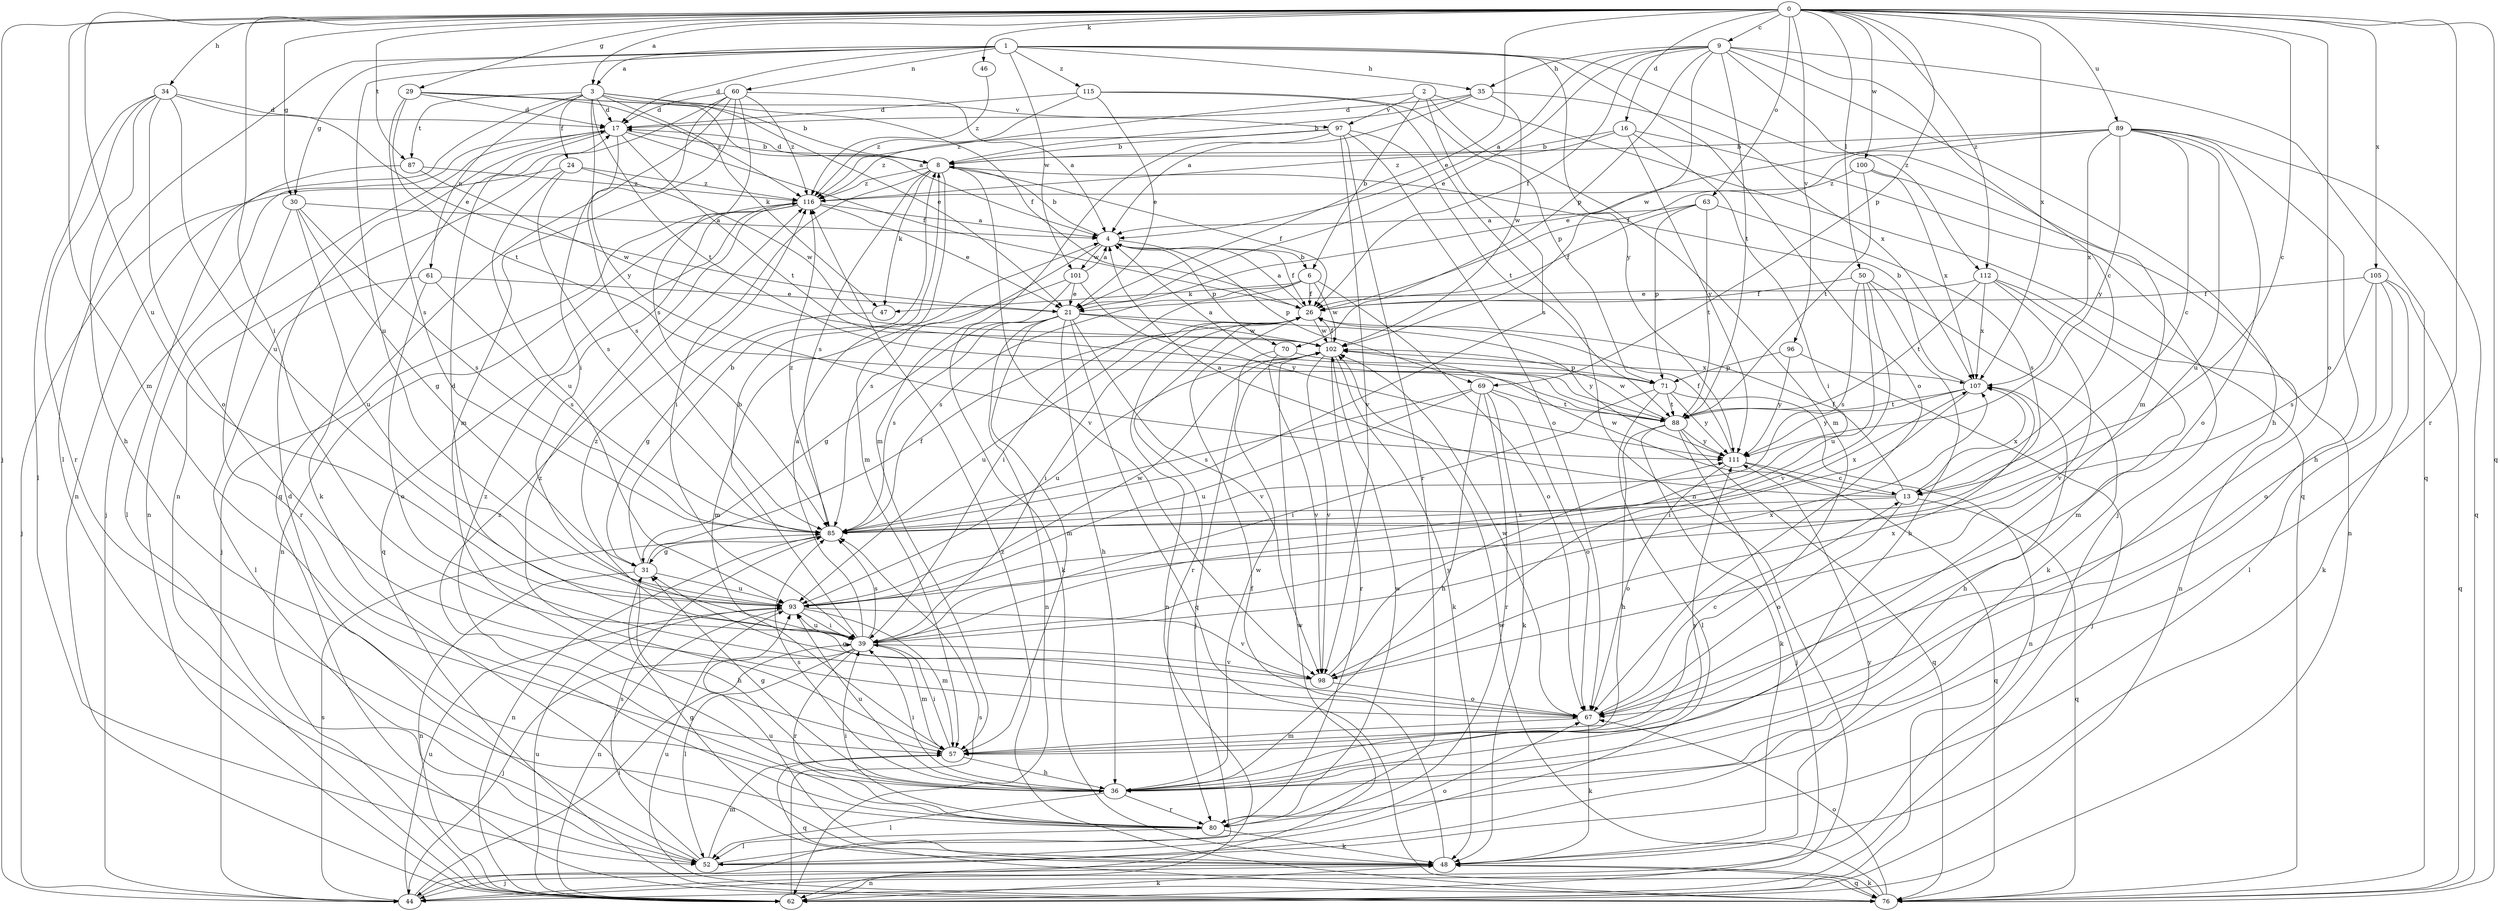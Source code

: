strict digraph  {
0;
1;
2;
3;
4;
6;
8;
9;
13;
16;
17;
21;
24;
26;
29;
30;
31;
34;
35;
36;
39;
44;
46;
47;
48;
50;
52;
57;
60;
61;
62;
63;
67;
69;
70;
71;
76;
80;
85;
87;
88;
89;
93;
96;
97;
98;
100;
101;
102;
105;
107;
111;
112;
115;
116;
0 -> 3  [label=a];
0 -> 9  [label=c];
0 -> 13  [label=c];
0 -> 16  [label=d];
0 -> 21  [label=e];
0 -> 29  [label=g];
0 -> 30  [label=g];
0 -> 34  [label=h];
0 -> 39  [label=i];
0 -> 44  [label=j];
0 -> 46  [label=k];
0 -> 50  [label=l];
0 -> 57  [label=m];
0 -> 63  [label=o];
0 -> 67  [label=o];
0 -> 69  [label=p];
0 -> 76  [label=q];
0 -> 80  [label=r];
0 -> 87  [label=t];
0 -> 89  [label=u];
0 -> 93  [label=u];
0 -> 96  [label=v];
0 -> 100  [label=w];
0 -> 105  [label=x];
0 -> 107  [label=x];
0 -> 112  [label=z];
1 -> 3  [label=a];
1 -> 17  [label=d];
1 -> 30  [label=g];
1 -> 35  [label=h];
1 -> 52  [label=l];
1 -> 60  [label=n];
1 -> 67  [label=o];
1 -> 93  [label=u];
1 -> 101  [label=w];
1 -> 111  [label=y];
1 -> 112  [label=z];
1 -> 115  [label=z];
2 -> 6  [label=b];
2 -> 57  [label=m];
2 -> 76  [label=q];
2 -> 85  [label=s];
2 -> 97  [label=v];
2 -> 116  [label=z];
3 -> 17  [label=d];
3 -> 21  [label=e];
3 -> 24  [label=f];
3 -> 26  [label=f];
3 -> 47  [label=k];
3 -> 61  [label=n];
3 -> 62  [label=n];
3 -> 87  [label=t];
3 -> 88  [label=t];
3 -> 97  [label=v];
3 -> 111  [label=y];
4 -> 6  [label=b];
4 -> 8  [label=b];
4 -> 26  [label=f];
4 -> 69  [label=p];
4 -> 70  [label=p];
4 -> 85  [label=s];
4 -> 101  [label=w];
6 -> 26  [label=f];
6 -> 39  [label=i];
6 -> 47  [label=k];
6 -> 67  [label=o];
6 -> 85  [label=s];
6 -> 102  [label=w];
8 -> 17  [label=d];
8 -> 26  [label=f];
8 -> 39  [label=i];
8 -> 47  [label=k];
8 -> 57  [label=m];
8 -> 85  [label=s];
8 -> 98  [label=v];
8 -> 116  [label=z];
9 -> 4  [label=a];
9 -> 13  [label=c];
9 -> 21  [label=e];
9 -> 26  [label=f];
9 -> 35  [label=h];
9 -> 36  [label=h];
9 -> 57  [label=m];
9 -> 70  [label=p];
9 -> 76  [label=q];
9 -> 88  [label=t];
9 -> 102  [label=w];
13 -> 4  [label=a];
13 -> 26  [label=f];
13 -> 67  [label=o];
13 -> 76  [label=q];
13 -> 85  [label=s];
13 -> 102  [label=w];
13 -> 107  [label=x];
16 -> 8  [label=b];
16 -> 39  [label=i];
16 -> 44  [label=j];
16 -> 111  [label=y];
16 -> 116  [label=z];
17 -> 8  [label=b];
17 -> 26  [label=f];
17 -> 44  [label=j];
17 -> 48  [label=k];
17 -> 62  [label=n];
17 -> 85  [label=s];
17 -> 88  [label=t];
21 -> 31  [label=g];
21 -> 36  [label=h];
21 -> 57  [label=m];
21 -> 62  [label=n];
21 -> 76  [label=q];
21 -> 85  [label=s];
21 -> 98  [label=v];
21 -> 102  [label=w];
21 -> 111  [label=y];
24 -> 44  [label=j];
24 -> 85  [label=s];
24 -> 93  [label=u];
24 -> 102  [label=w];
24 -> 116  [label=z];
26 -> 4  [label=a];
26 -> 39  [label=i];
26 -> 62  [label=n];
26 -> 80  [label=r];
26 -> 93  [label=u];
26 -> 102  [label=w];
29 -> 4  [label=a];
29 -> 8  [label=b];
29 -> 17  [label=d];
29 -> 85  [label=s];
29 -> 88  [label=t];
29 -> 116  [label=z];
30 -> 4  [label=a];
30 -> 31  [label=g];
30 -> 80  [label=r];
30 -> 85  [label=s];
30 -> 93  [label=u];
31 -> 8  [label=b];
31 -> 26  [label=f];
31 -> 36  [label=h];
31 -> 62  [label=n];
31 -> 93  [label=u];
34 -> 17  [label=d];
34 -> 21  [label=e];
34 -> 36  [label=h];
34 -> 52  [label=l];
34 -> 67  [label=o];
34 -> 80  [label=r];
34 -> 93  [label=u];
35 -> 4  [label=a];
35 -> 8  [label=b];
35 -> 17  [label=d];
35 -> 102  [label=w];
35 -> 107  [label=x];
36 -> 31  [label=g];
36 -> 39  [label=i];
36 -> 52  [label=l];
36 -> 80  [label=r];
36 -> 85  [label=s];
36 -> 93  [label=u];
36 -> 102  [label=w];
36 -> 111  [label=y];
36 -> 116  [label=z];
39 -> 4  [label=a];
39 -> 8  [label=b];
39 -> 17  [label=d];
39 -> 44  [label=j];
39 -> 52  [label=l];
39 -> 57  [label=m];
39 -> 80  [label=r];
39 -> 85  [label=s];
39 -> 93  [label=u];
39 -> 98  [label=v];
39 -> 107  [label=x];
44 -> 39  [label=i];
44 -> 85  [label=s];
44 -> 93  [label=u];
44 -> 102  [label=w];
46 -> 116  [label=z];
47 -> 31  [label=g];
48 -> 26  [label=f];
48 -> 31  [label=g];
48 -> 44  [label=j];
48 -> 62  [label=n];
48 -> 76  [label=q];
48 -> 93  [label=u];
50 -> 26  [label=f];
50 -> 36  [label=h];
50 -> 48  [label=k];
50 -> 85  [label=s];
50 -> 93  [label=u];
50 -> 98  [label=v];
52 -> 17  [label=d];
52 -> 57  [label=m];
52 -> 67  [label=o];
52 -> 85  [label=s];
52 -> 111  [label=y];
57 -> 36  [label=h];
57 -> 39  [label=i];
57 -> 76  [label=q];
57 -> 116  [label=z];
60 -> 4  [label=a];
60 -> 17  [label=d];
60 -> 39  [label=i];
60 -> 57  [label=m];
60 -> 62  [label=n];
60 -> 76  [label=q];
60 -> 85  [label=s];
60 -> 116  [label=z];
61 -> 21  [label=e];
61 -> 52  [label=l];
61 -> 67  [label=o];
61 -> 85  [label=s];
62 -> 48  [label=k];
62 -> 85  [label=s];
62 -> 93  [label=u];
63 -> 4  [label=a];
63 -> 26  [label=f];
63 -> 71  [label=p];
63 -> 85  [label=s];
63 -> 88  [label=t];
67 -> 13  [label=c];
67 -> 31  [label=g];
67 -> 48  [label=k];
67 -> 57  [label=m];
67 -> 102  [label=w];
69 -> 36  [label=h];
69 -> 48  [label=k];
69 -> 67  [label=o];
69 -> 80  [label=r];
69 -> 85  [label=s];
69 -> 88  [label=t];
69 -> 93  [label=u];
70 -> 44  [label=j];
70 -> 71  [label=p];
70 -> 98  [label=v];
71 -> 4  [label=a];
71 -> 39  [label=i];
71 -> 52  [label=l];
71 -> 62  [label=n];
71 -> 88  [label=t];
71 -> 111  [label=y];
76 -> 48  [label=k];
76 -> 67  [label=o];
76 -> 93  [label=u];
76 -> 102  [label=w];
76 -> 116  [label=z];
80 -> 39  [label=i];
80 -> 48  [label=k];
80 -> 52  [label=l];
80 -> 102  [label=w];
80 -> 116  [label=z];
85 -> 31  [label=g];
85 -> 62  [label=n];
85 -> 107  [label=x];
85 -> 116  [label=z];
87 -> 52  [label=l];
87 -> 102  [label=w];
87 -> 116  [label=z];
88 -> 36  [label=h];
88 -> 44  [label=j];
88 -> 48  [label=k];
88 -> 76  [label=q];
88 -> 102  [label=w];
88 -> 111  [label=y];
89 -> 8  [label=b];
89 -> 13  [label=c];
89 -> 21  [label=e];
89 -> 26  [label=f];
89 -> 36  [label=h];
89 -> 67  [label=o];
89 -> 76  [label=q];
89 -> 93  [label=u];
89 -> 107  [label=x];
89 -> 111  [label=y];
93 -> 39  [label=i];
93 -> 57  [label=m];
93 -> 62  [label=n];
93 -> 98  [label=v];
93 -> 102  [label=w];
96 -> 44  [label=j];
96 -> 71  [label=p];
96 -> 111  [label=y];
97 -> 8  [label=b];
97 -> 57  [label=m];
97 -> 67  [label=o];
97 -> 80  [label=r];
97 -> 88  [label=t];
97 -> 98  [label=v];
97 -> 116  [label=z];
98 -> 67  [label=o];
98 -> 107  [label=x];
98 -> 111  [label=y];
98 -> 116  [label=z];
100 -> 62  [label=n];
100 -> 88  [label=t];
100 -> 107  [label=x];
100 -> 116  [label=z];
101 -> 4  [label=a];
101 -> 21  [label=e];
101 -> 48  [label=k];
101 -> 57  [label=m];
101 -> 111  [label=y];
102 -> 26  [label=f];
102 -> 48  [label=k];
102 -> 80  [label=r];
102 -> 93  [label=u];
102 -> 98  [label=v];
102 -> 107  [label=x];
105 -> 26  [label=f];
105 -> 48  [label=k];
105 -> 52  [label=l];
105 -> 67  [label=o];
105 -> 76  [label=q];
105 -> 85  [label=s];
107 -> 8  [label=b];
107 -> 36  [label=h];
107 -> 39  [label=i];
107 -> 88  [label=t];
107 -> 111  [label=y];
111 -> 13  [label=c];
111 -> 26  [label=f];
111 -> 67  [label=o];
111 -> 76  [label=q];
112 -> 21  [label=e];
112 -> 57  [label=m];
112 -> 62  [label=n];
112 -> 88  [label=t];
112 -> 98  [label=v];
112 -> 107  [label=x];
115 -> 17  [label=d];
115 -> 21  [label=e];
115 -> 62  [label=n];
115 -> 71  [label=p];
115 -> 116  [label=z];
116 -> 4  [label=a];
116 -> 21  [label=e];
116 -> 44  [label=j];
116 -> 62  [label=n];
116 -> 76  [label=q];
}
